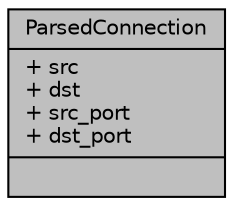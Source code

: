 digraph "ParsedConnection"
{
 // INTERACTIVE_SVG=YES
 // LATEX_PDF_SIZE
  edge [fontname="Helvetica",fontsize="10",labelfontname="Helvetica",labelfontsize="10"];
  node [fontname="Helvetica",fontsize="10",shape=record];
  Node1 [label="{ParsedConnection\n|+ src\l+ dst\l+ src_port\l+ dst_port\l|}",height=0.2,width=0.4,color="black", fillcolor="grey75", style="filled", fontcolor="black",tooltip=" "];
}
